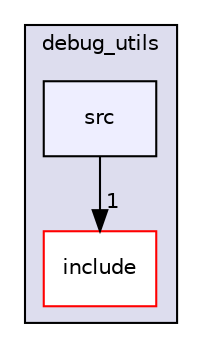 digraph "catkin_ws/src/utilities/debug_utils/src" {
  compound=true
  node [ fontsize="10", fontname="Helvetica"];
  edge [ labelfontsize="10", labelfontname="Helvetica"];
  subgraph clusterdir_632a92916452a03142eef615591be8aa {
    graph [ bgcolor="#ddddee", pencolor="black", label="debug_utils" fontname="Helvetica", fontsize="10", URL="dir_632a92916452a03142eef615591be8aa.html"]
  dir_0276c8eb9312e55b59e28dd3032f008b [shape=box label="include" fillcolor="white" style="filled" color="red" URL="dir_0276c8eb9312e55b59e28dd3032f008b.html"];
  dir_ca4c4b61ed0fecee0c14c2871984bfd6 [shape=box, label="src", style="filled", fillcolor="#eeeeff", pencolor="black", URL="dir_ca4c4b61ed0fecee0c14c2871984bfd6.html"];
  }
  dir_ca4c4b61ed0fecee0c14c2871984bfd6->dir_0276c8eb9312e55b59e28dd3032f008b [headlabel="1", labeldistance=1.5 headhref="dir_000092_000090.html"];
}
